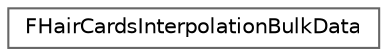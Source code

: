 digraph "Graphical Class Hierarchy"
{
 // INTERACTIVE_SVG=YES
 // LATEX_PDF_SIZE
  bgcolor="transparent";
  edge [fontname=Helvetica,fontsize=10,labelfontname=Helvetica,labelfontsize=10];
  node [fontname=Helvetica,fontsize=10,shape=box,height=0.2,width=0.4];
  rankdir="LR";
  Node0 [id="Node000000",label="FHairCardsInterpolationBulkData",height=0.2,width=0.4,color="grey40", fillcolor="white", style="filled",URL="$d9/d67/structFHairCardsInterpolationBulkData.html",tooltip=" "];
}
